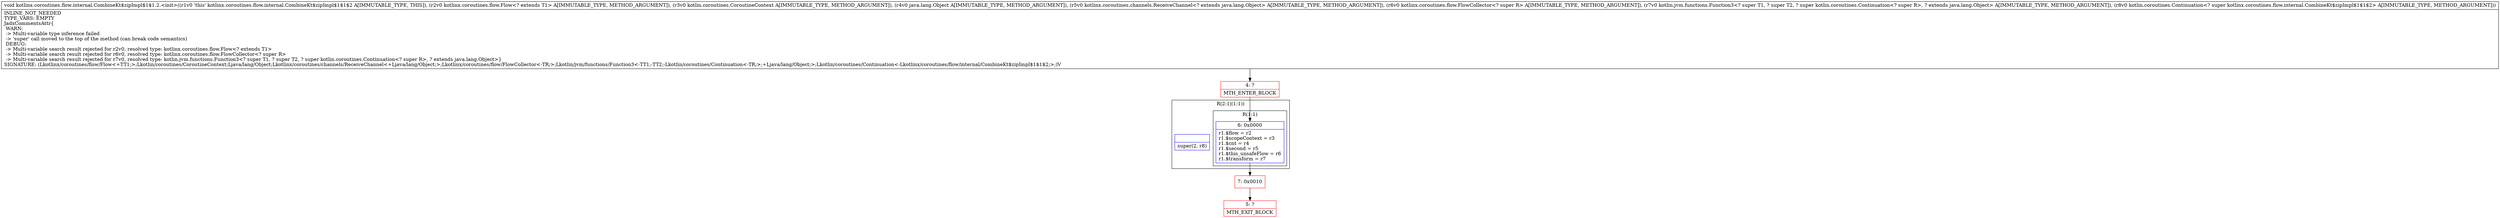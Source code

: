digraph "CFG forkotlinx.coroutines.flow.internal.CombineKt$zipImpl$1$1.2.\<init\>(Lkotlinx\/coroutines\/flow\/Flow;Lkotlin\/coroutines\/CoroutineContext;Ljava\/lang\/Object;Lkotlinx\/coroutines\/channels\/ReceiveChannel;Lkotlinx\/coroutines\/flow\/FlowCollector;Lkotlin\/jvm\/functions\/Function3;Lkotlin\/coroutines\/Continuation;)V" {
subgraph cluster_Region_835430420 {
label = "R(2:1|(1:1))";
node [shape=record,color=blue];
Node_InsnContainer_285292545 [shape=record,label="{|super(2, r8)\l}"];
subgraph cluster_Region_1227787965 {
label = "R(1:1)";
node [shape=record,color=blue];
Node_6 [shape=record,label="{6\:\ 0x0000|r1.$flow = r2\lr1.$scopeContext = r3\lr1.$cnt = r4\lr1.$second = r5\lr1.$this_unsafeFlow = r6\lr1.$transform = r7\l}"];
}
}
Node_4 [shape=record,color=red,label="{4\:\ ?|MTH_ENTER_BLOCK\l}"];
Node_7 [shape=record,color=red,label="{7\:\ 0x0010}"];
Node_5 [shape=record,color=red,label="{5\:\ ?|MTH_EXIT_BLOCK\l}"];
MethodNode[shape=record,label="{void kotlinx.coroutines.flow.internal.CombineKt$zipImpl$1$1.2.\<init\>((r1v0 'this' kotlinx.coroutines.flow.internal.CombineKt$zipImpl$1$1$2 A[IMMUTABLE_TYPE, THIS]), (r2v0 kotlinx.coroutines.flow.Flow\<? extends T1\> A[IMMUTABLE_TYPE, METHOD_ARGUMENT]), (r3v0 kotlin.coroutines.CoroutineContext A[IMMUTABLE_TYPE, METHOD_ARGUMENT]), (r4v0 java.lang.Object A[IMMUTABLE_TYPE, METHOD_ARGUMENT]), (r5v0 kotlinx.coroutines.channels.ReceiveChannel\<? extends java.lang.Object\> A[IMMUTABLE_TYPE, METHOD_ARGUMENT]), (r6v0 kotlinx.coroutines.flow.FlowCollector\<? super R\> A[IMMUTABLE_TYPE, METHOD_ARGUMENT]), (r7v0 kotlin.jvm.functions.Function3\<? super T1, ? super T2, ? super kotlin.coroutines.Continuation\<? super R\>, ? extends java.lang.Object\> A[IMMUTABLE_TYPE, METHOD_ARGUMENT]), (r8v0 kotlin.coroutines.Continuation\<? super kotlinx.coroutines.flow.internal.CombineKt$zipImpl$1$1$2\> A[IMMUTABLE_TYPE, METHOD_ARGUMENT]))  | INLINE_NOT_NEEDED\lTYPE_VARS: EMPTY\lJadxCommentsAttr\{\l WARN: \l \-\> Multi\-variable type inference failed\l \-\> 'super' call moved to the top of the method (can break code semantics)\l DEBUG: \l \-\> Multi\-variable search result rejected for r2v0, resolved type: kotlinx.coroutines.flow.Flow\<? extends T1\>\l \-\> Multi\-variable search result rejected for r6v0, resolved type: kotlinx.coroutines.flow.FlowCollector\<? super R\>\l \-\> Multi\-variable search result rejected for r7v0, resolved type: kotlin.jvm.functions.Function3\<? super T1, ? super T2, ? super kotlin.coroutines.Continuation\<? super R\>, ? extends java.lang.Object\>\}\lSIGNATURE: (Lkotlinx\/coroutines\/flow\/Flow\<+TT1;\>;Lkotlin\/coroutines\/CoroutineContext;Ljava\/lang\/Object;Lkotlinx\/coroutines\/channels\/ReceiveChannel\<+Ljava\/lang\/Object;\>;Lkotlinx\/coroutines\/flow\/FlowCollector\<\-TR;\>;Lkotlin\/jvm\/functions\/Function3\<\-TT1;\-TT2;\-Lkotlin\/coroutines\/Continuation\<\-TR;\>;+Ljava\/lang\/Object;\>;Lkotlin\/coroutines\/Continuation\<\-Lkotlinx\/coroutines\/flow\/internal\/CombineKt$zipImpl$1$1$2;\>;)V\l}"];
MethodNode -> Node_4;Node_6 -> Node_7;
Node_4 -> Node_6;
Node_7 -> Node_5;
}

